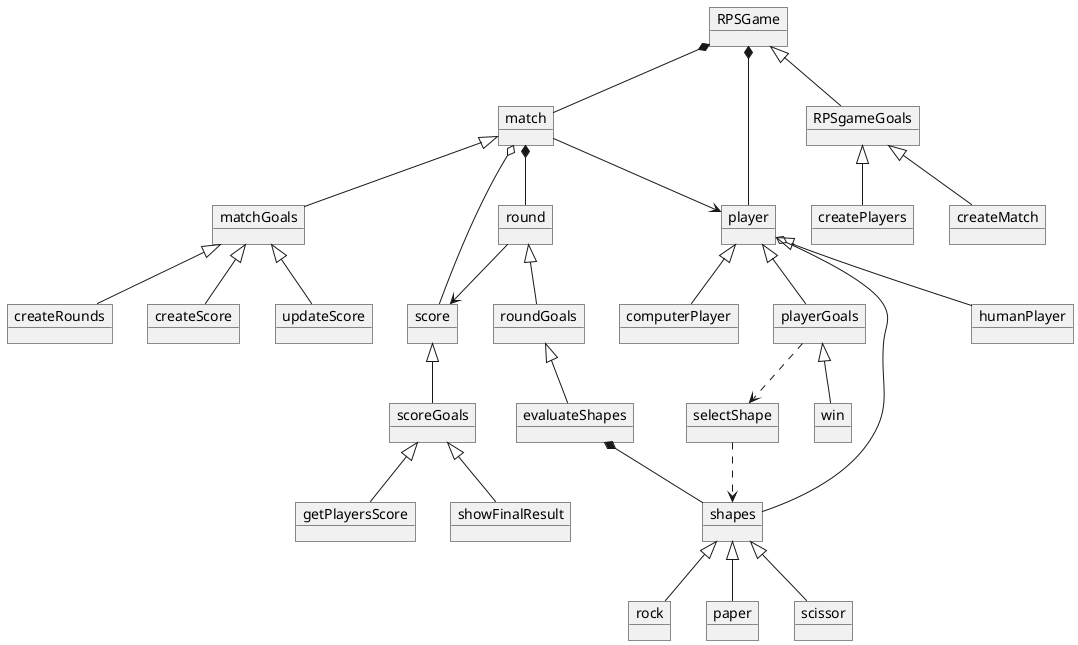 @startuml

object RPSGame
object match
object round
object score
object player
object humanPlayer
object computerPlayer
object shapes
object rock
object paper
object scissor

object RPSgameGoals
object createPlayers
object createMatch

object playerGoals
object selectShape
object win

object matchGoals
object createRounds
object createScore
object updateScore

object roundGoals
object evaluateShapes

object scoreGoals
object showFinalResult
object getPlayersScore

RPSGame <|-- RPSgameGoals 
RPSgameGoals <|-- createPlayers
RPSgameGoals <|-- createMatch

RPSGame *-- match
RPSGame *-- player

round --> score
round <|-- roundGoals
roundGoals <|-- evaluateShapes

score <|-- scoreGoals
scoreGoals <|-- showFinalResult
scoreGoals <|-- getPlayersScore

match --> player
match o-- score
match *-- round

player <|-- playerGoals
player <|-- humanPlayer
player <|-- computerPlayer
player o-- shapes
playerGoals <|-- win  
playerGoals ..> selectShape  

match <|-- matchGoals
matchGoals <|-- createScore
matchGoals <|-- updateScore
matchGoals <|-- createRounds

shapes <|-- rock
shapes <|-- paper
shapes <|-- scissor

selectShape ..> shapes
evaluateShapes *-- shapes
@enduml